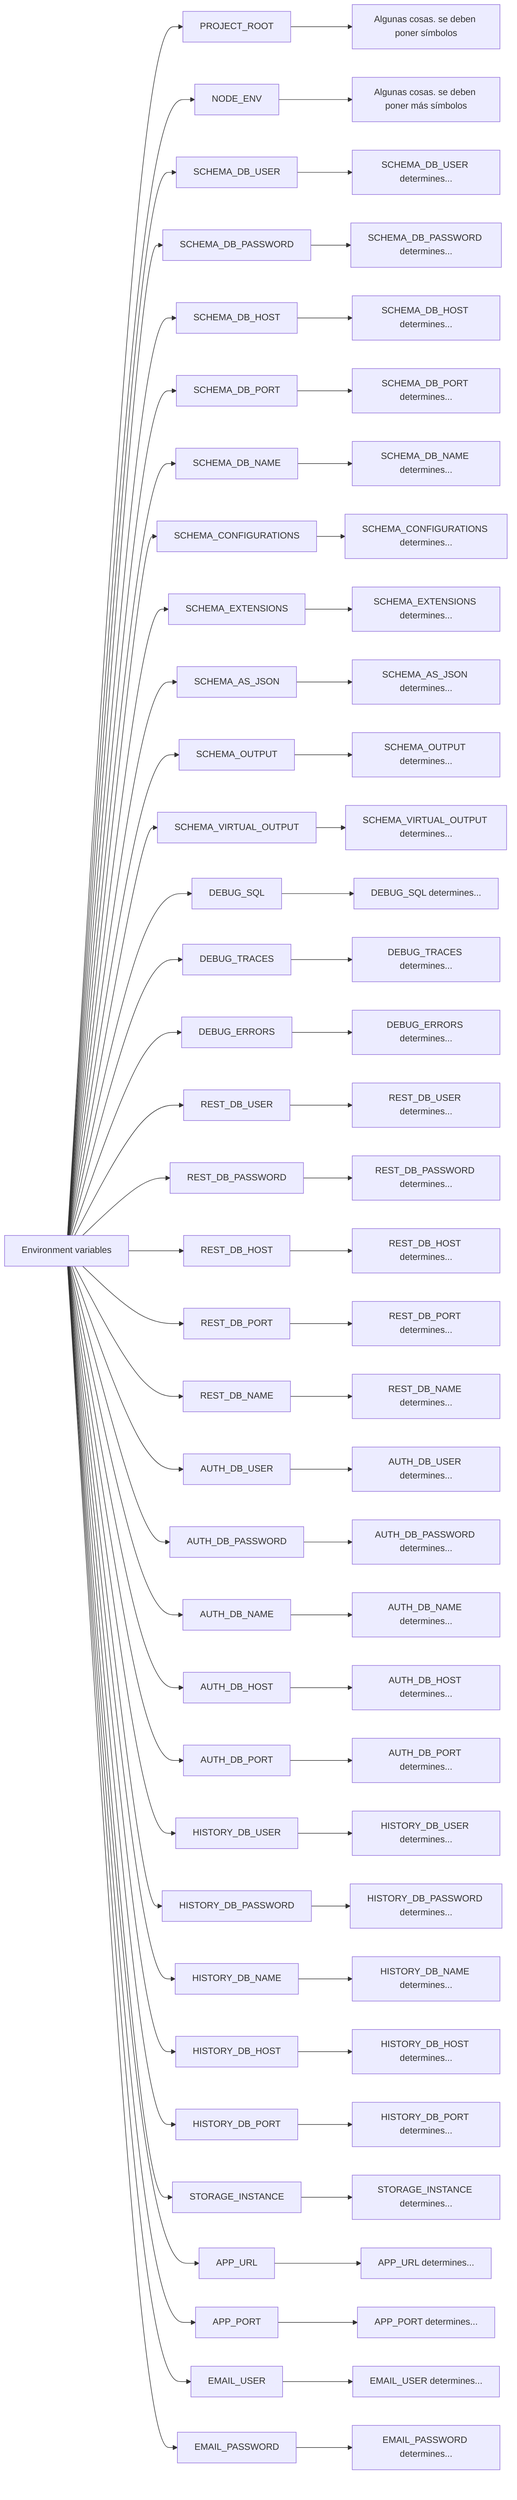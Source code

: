 graph LR;

Environment_variables["Environment variables"];
PROJECT_ROOT["PROJECT_ROOT"];
Environment_variables --> PROJECT_ROOT;
Algunas_cosas_se_deben_poner_simbolos["Algunas cosas. se deben poner símbolos"];
PROJECT_ROOT --> Algunas_cosas_se_deben_poner_simbolos;
NODE_ENV["NODE_ENV"];
Environment_variables --> NODE_ENV;
Algunas_cosas_se_deben_poner_mas_simbolos["Algunas cosas. se deben poner más símbolos"];
NODE_ENV --> Algunas_cosas_se_deben_poner_mas_simbolos;
SCHEMA_DB_USER["SCHEMA_DB_USER"];
Environment_variables --> SCHEMA_DB_USER;
SCHEMA_DB_USER_determines["SCHEMA_DB_USER determines..."];
SCHEMA_DB_USER --> SCHEMA_DB_USER_determines;
SCHEMA_DB_PASSWORD["SCHEMA_DB_PASSWORD"];
Environment_variables --> SCHEMA_DB_PASSWORD;
SCHEMA_DB_PASSWORD_determines["SCHEMA_DB_PASSWORD determines..."];
SCHEMA_DB_PASSWORD --> SCHEMA_DB_PASSWORD_determines;
SCHEMA_DB_HOST["SCHEMA_DB_HOST"];
Environment_variables --> SCHEMA_DB_HOST;
SCHEMA_DB_HOST_determines["SCHEMA_DB_HOST determines..."];
SCHEMA_DB_HOST --> SCHEMA_DB_HOST_determines;
SCHEMA_DB_PORT["SCHEMA_DB_PORT"];
Environment_variables --> SCHEMA_DB_PORT;
SCHEMA_DB_PORT_determines["SCHEMA_DB_PORT determines..."];
SCHEMA_DB_PORT --> SCHEMA_DB_PORT_determines;
SCHEMA_DB_NAME["SCHEMA_DB_NAME"];
Environment_variables --> SCHEMA_DB_NAME;
SCHEMA_DB_NAME_determines["SCHEMA_DB_NAME determines..."];
SCHEMA_DB_NAME --> SCHEMA_DB_NAME_determines;
SCHEMA_CONFIGURATIONS["SCHEMA_CONFIGURATIONS"];
Environment_variables --> SCHEMA_CONFIGURATIONS;
SCHEMA_CONFIGURATIONS_determines["SCHEMA_CONFIGURATIONS determines..."];
SCHEMA_CONFIGURATIONS --> SCHEMA_CONFIGURATIONS_determines;
SCHEMA_EXTENSIONS["SCHEMA_EXTENSIONS"];
Environment_variables --> SCHEMA_EXTENSIONS;
SCHEMA_EXTENSIONS_determines["SCHEMA_EXTENSIONS determines..."];
SCHEMA_EXTENSIONS --> SCHEMA_EXTENSIONS_determines;
SCHEMA_AS_JSON["SCHEMA_AS_JSON"];
Environment_variables --> SCHEMA_AS_JSON;
SCHEMA_AS_JSON_determines["SCHEMA_AS_JSON determines..."];
SCHEMA_AS_JSON --> SCHEMA_AS_JSON_determines;
SCHEMA_OUTPUT["SCHEMA_OUTPUT"];
Environment_variables --> SCHEMA_OUTPUT;
SCHEMA_OUTPUT_determines["SCHEMA_OUTPUT determines..."];
SCHEMA_OUTPUT --> SCHEMA_OUTPUT_determines;
SCHEMA_VIRTUAL_OUTPUT["SCHEMA_VIRTUAL_OUTPUT"];
Environment_variables --> SCHEMA_VIRTUAL_OUTPUT;
SCHEMA_VIRTUAL_OUTPUT_determines["SCHEMA_VIRTUAL_OUTPUT determines..."];
SCHEMA_VIRTUAL_OUTPUT --> SCHEMA_VIRTUAL_OUTPUT_determines;
DEBUG_SQL["DEBUG_SQL"];
Environment_variables --> DEBUG_SQL;
DEBUG_SQL_determines["DEBUG_SQL determines..."];
DEBUG_SQL --> DEBUG_SQL_determines;
DEBUG_TRACES["DEBUG_TRACES"];
Environment_variables --> DEBUG_TRACES;
DEBUG_TRACES_determines["DEBUG_TRACES determines..."];
DEBUG_TRACES --> DEBUG_TRACES_determines;
DEBUG_ERRORS["DEBUG_ERRORS"];
Environment_variables --> DEBUG_ERRORS;
DEBUG_ERRORS_determines["DEBUG_ERRORS determines..."];
DEBUG_ERRORS --> DEBUG_ERRORS_determines;
REST_DB_USER["REST_DB_USER"];
Environment_variables --> REST_DB_USER;
REST_DB_USER_determines["REST_DB_USER determines..."];
REST_DB_USER --> REST_DB_USER_determines;
REST_DB_PASSWORD["REST_DB_PASSWORD"];
Environment_variables --> REST_DB_PASSWORD;
REST_DB_PASSWORD_determines["REST_DB_PASSWORD determines..."];
REST_DB_PASSWORD --> REST_DB_PASSWORD_determines;
REST_DB_HOST["REST_DB_HOST"];
Environment_variables --> REST_DB_HOST;
REST_DB_HOST_determines["REST_DB_HOST determines..."];
REST_DB_HOST --> REST_DB_HOST_determines;
REST_DB_PORT["REST_DB_PORT"];
Environment_variables --> REST_DB_PORT;
REST_DB_PORT_determines["REST_DB_PORT determines..."];
REST_DB_PORT --> REST_DB_PORT_determines;
REST_DB_NAME["REST_DB_NAME"];
Environment_variables --> REST_DB_NAME;
REST_DB_NAME_determines["REST_DB_NAME determines..."];
REST_DB_NAME --> REST_DB_NAME_determines;
AUTH_DB_USER["AUTH_DB_USER"];
Environment_variables --> AUTH_DB_USER;
AUTH_DB_USER_determines["AUTH_DB_USER determines..."];
AUTH_DB_USER --> AUTH_DB_USER_determines;
AUTH_DB_PASSWORD["AUTH_DB_PASSWORD"];
Environment_variables --> AUTH_DB_PASSWORD;
AUTH_DB_PASSWORD_determines["AUTH_DB_PASSWORD determines..."];
AUTH_DB_PASSWORD --> AUTH_DB_PASSWORD_determines;
AUTH_DB_NAME["AUTH_DB_NAME"];
Environment_variables --> AUTH_DB_NAME;
AUTH_DB_NAME_determines["AUTH_DB_NAME determines..."];
AUTH_DB_NAME --> AUTH_DB_NAME_determines;
AUTH_DB_HOST["AUTH_DB_HOST"];
Environment_variables --> AUTH_DB_HOST;
AUTH_DB_HOST_determines["AUTH_DB_HOST determines..."];
AUTH_DB_HOST --> AUTH_DB_HOST_determines;
AUTH_DB_PORT["AUTH_DB_PORT"];
Environment_variables --> AUTH_DB_PORT;
AUTH_DB_PORT_determines["AUTH_DB_PORT determines..."];
AUTH_DB_PORT --> AUTH_DB_PORT_determines;
HISTORY_DB_USER["HISTORY_DB_USER"];
Environment_variables --> HISTORY_DB_USER;
HISTORY_DB_USER_determines["HISTORY_DB_USER determines..."];
HISTORY_DB_USER --> HISTORY_DB_USER_determines;
HISTORY_DB_PASSWORD["HISTORY_DB_PASSWORD"];
Environment_variables --> HISTORY_DB_PASSWORD;
HISTORY_DB_PASSWORD_determines["HISTORY_DB_PASSWORD determines..."];
HISTORY_DB_PASSWORD --> HISTORY_DB_PASSWORD_determines;
HISTORY_DB_NAME["HISTORY_DB_NAME"];
Environment_variables --> HISTORY_DB_NAME;
HISTORY_DB_NAME_determines["HISTORY_DB_NAME determines..."];
HISTORY_DB_NAME --> HISTORY_DB_NAME_determines;
HISTORY_DB_HOST["HISTORY_DB_HOST"];
Environment_variables --> HISTORY_DB_HOST;
HISTORY_DB_HOST_determines["HISTORY_DB_HOST determines..."];
HISTORY_DB_HOST --> HISTORY_DB_HOST_determines;
HISTORY_DB_PORT["HISTORY_DB_PORT"];
Environment_variables --> HISTORY_DB_PORT;
HISTORY_DB_PORT_determines["HISTORY_DB_PORT determines..."];
HISTORY_DB_PORT --> HISTORY_DB_PORT_determines;
STORAGE_INSTANCE["STORAGE_INSTANCE"];
Environment_variables --> STORAGE_INSTANCE;
STORAGE_INSTANCE_determines["STORAGE_INSTANCE determines..."];
STORAGE_INSTANCE --> STORAGE_INSTANCE_determines;
APP_URL["APP_URL"];
Environment_variables --> APP_URL;
APP_URL_determines["APP_URL determines..."];
APP_URL --> APP_URL_determines;
APP_PORT["APP_PORT"];
Environment_variables --> APP_PORT;
APP_PORT_determines["APP_PORT determines..."];
APP_PORT --> APP_PORT_determines;
EMAIL_USER["EMAIL_USER"];
Environment_variables --> EMAIL_USER;
EMAIL_USER_determines["EMAIL_USER determines..."];
EMAIL_USER --> EMAIL_USER_determines;
EMAIL_PASSWORD["EMAIL_PASSWORD"];
Environment_variables --> EMAIL_PASSWORD;
EMAIL_PASSWORD_determines["EMAIL_PASSWORD determines..."];
EMAIL_PASSWORD --> EMAIL_PASSWORD_determines;